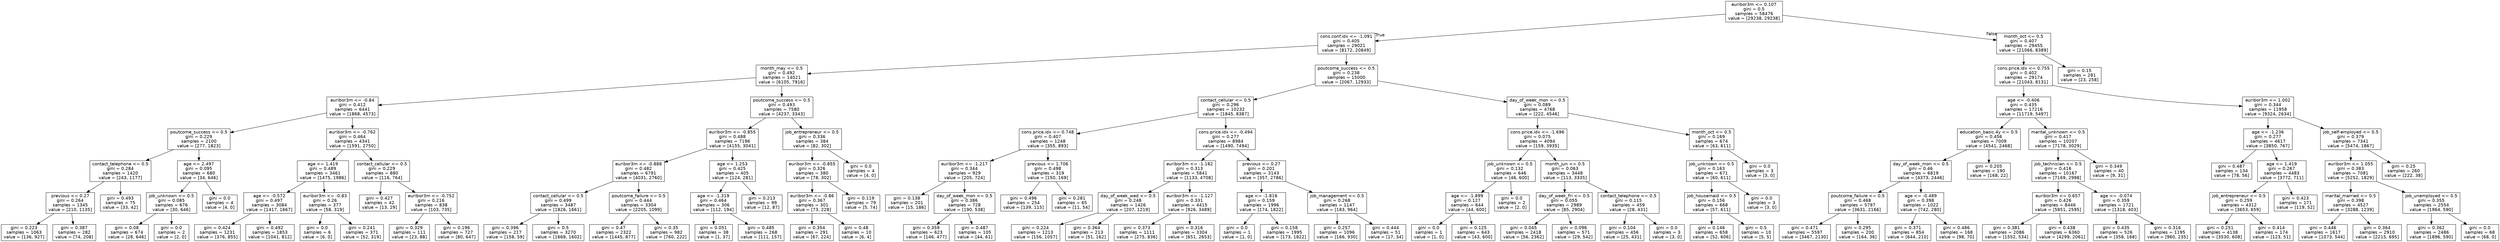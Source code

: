 digraph Tree {
node [shape=box, fontname="helvetica"] ;
edge [fontname="helvetica"] ;
0 [label="euribor3m <= 0.107\ngini = 0.5\nsamples = 58476\nvalue = [29238, 29238]"] ;
1 [label="cons.conf.idx <= -1.091\ngini = 0.405\nsamples = 29021\nvalue = [8172, 20849]"] ;
0 -> 1 [labeldistance=2.5, labelangle=45, headlabel="True"] ;
2 [label="month_may <= 0.5\ngini = 0.492\nsamples = 14021\nvalue = [6105, 7916]"] ;
1 -> 2 ;
3 [label="euribor3m <= -0.84\ngini = 0.412\nsamples = 6441\nvalue = [1868, 4573]"] ;
2 -> 3 ;
4 [label="poutcome_success <= 0.5\ngini = 0.229\nsamples = 2100\nvalue = [277, 1823]"] ;
3 -> 4 ;
5 [label="contact_telephone <= 0.5\ngini = 0.284\nsamples = 1420\nvalue = [243, 1177]"] ;
4 -> 5 ;
6 [label="previous <= 0.27\ngini = 0.264\nsamples = 1345\nvalue = [210, 1135]"] ;
5 -> 6 ;
7 [label="gini = 0.223\nsamples = 1063\nvalue = [136, 927]"] ;
6 -> 7 ;
8 [label="gini = 0.387\nsamples = 282\nvalue = [74, 208]"] ;
6 -> 8 ;
9 [label="gini = 0.493\nsamples = 75\nvalue = [33, 42]"] ;
5 -> 9 ;
10 [label="age <= 2.497\ngini = 0.095\nsamples = 680\nvalue = [34, 646]"] ;
4 -> 10 ;
11 [label="job_unknown <= 0.5\ngini = 0.085\nsamples = 676\nvalue = [30, 646]"] ;
10 -> 11 ;
12 [label="gini = 0.08\nsamples = 674\nvalue = [28, 646]"] ;
11 -> 12 ;
13 [label="gini = 0.0\nsamples = 2\nvalue = [2, 0]"] ;
11 -> 13 ;
14 [label="gini = 0.0\nsamples = 4\nvalue = [4, 0]"] ;
10 -> 14 ;
15 [label="euribor3m <= -0.762\ngini = 0.464\nsamples = 4341\nvalue = [1591, 2750]"] ;
3 -> 15 ;
16 [label="age <= 1.419\ngini = 0.489\nsamples = 3461\nvalue = [1475, 1986]"] ;
15 -> 16 ;
17 [label="age <= -0.572\ngini = 0.497\nsamples = 3084\nvalue = [1417, 1667]"] ;
16 -> 17 ;
18 [label="gini = 0.424\nsamples = 1231\nvalue = [376, 855]"] ;
17 -> 18 ;
19 [label="gini = 0.492\nsamples = 1853\nvalue = [1041, 812]"] ;
17 -> 19 ;
20 [label="euribor3m <= -0.83\ngini = 0.26\nsamples = 377\nvalue = [58, 319]"] ;
16 -> 20 ;
21 [label="gini = 0.0\nsamples = 6\nvalue = [6, 0]"] ;
20 -> 21 ;
22 [label="gini = 0.241\nsamples = 371\nvalue = [52, 319]"] ;
20 -> 22 ;
23 [label="contact_cellular <= 0.5\ngini = 0.229\nsamples = 880\nvalue = [116, 764]"] ;
15 -> 23 ;
24 [label="gini = 0.427\nsamples = 42\nvalue = [13, 29]"] ;
23 -> 24 ;
25 [label="euribor3m <= -0.752\ngini = 0.216\nsamples = 838\nvalue = [103, 735]"] ;
23 -> 25 ;
26 [label="gini = 0.329\nsamples = 111\nvalue = [23, 88]"] ;
25 -> 26 ;
27 [label="gini = 0.196\nsamples = 727\nvalue = [80, 647]"] ;
25 -> 27 ;
28 [label="poutcome_success <= 0.5\ngini = 0.493\nsamples = 7580\nvalue = [4237, 3343]"] ;
2 -> 28 ;
29 [label="euribor3m <= -0.855\ngini = 0.488\nsamples = 7196\nvalue = [4155, 3041]"] ;
28 -> 29 ;
30 [label="euribor3m <= -0.888\ngini = 0.482\nsamples = 6791\nvalue = [4031, 2760]"] ;
29 -> 30 ;
31 [label="contact_cellular <= 0.5\ngini = 0.499\nsamples = 3487\nvalue = [1826, 1661]"] ;
30 -> 31 ;
32 [label="gini = 0.396\nsamples = 217\nvalue = [158, 59]"] ;
31 -> 32 ;
33 [label="gini = 0.5\nsamples = 3270\nvalue = [1668, 1602]"] ;
31 -> 33 ;
34 [label="poutcome_failure <= 0.5\ngini = 0.444\nsamples = 3304\nvalue = [2205, 1099]"] ;
30 -> 34 ;
35 [label="gini = 0.47\nsamples = 2322\nvalue = [1445, 877]"] ;
34 -> 35 ;
36 [label="gini = 0.35\nsamples = 982\nvalue = [760, 222]"] ;
34 -> 36 ;
37 [label="age <= 1.253\ngini = 0.425\nsamples = 405\nvalue = [124, 281]"] ;
29 -> 37 ;
38 [label="age <= -1.319\ngini = 0.464\nsamples = 306\nvalue = [112, 194]"] ;
37 -> 38 ;
39 [label="gini = 0.051\nsamples = 38\nvalue = [1, 37]"] ;
38 -> 39 ;
40 [label="gini = 0.485\nsamples = 268\nvalue = [111, 157]"] ;
38 -> 40 ;
41 [label="gini = 0.213\nsamples = 99\nvalue = [12, 87]"] ;
37 -> 41 ;
42 [label="job_entrepreneur <= 0.5\ngini = 0.336\nsamples = 384\nvalue = [82, 302]"] ;
28 -> 42 ;
43 [label="euribor3m <= -0.855\ngini = 0.326\nsamples = 380\nvalue = [78, 302]"] ;
42 -> 43 ;
44 [label="euribor3m <= -0.86\ngini = 0.367\nsamples = 301\nvalue = [73, 228]"] ;
43 -> 44 ;
45 [label="gini = 0.354\nsamples = 291\nvalue = [67, 224]"] ;
44 -> 45 ;
46 [label="gini = 0.48\nsamples = 10\nvalue = [6, 4]"] ;
44 -> 46 ;
47 [label="gini = 0.119\nsamples = 79\nvalue = [5, 74]"] ;
43 -> 47 ;
48 [label="gini = 0.0\nsamples = 4\nvalue = [4, 0]"] ;
42 -> 48 ;
49 [label="poutcome_success <= 0.5\ngini = 0.238\nsamples = 15000\nvalue = [2067, 12933]"] ;
1 -> 49 ;
50 [label="contact_cellular <= 0.5\ngini = 0.296\nsamples = 10232\nvalue = [1845, 8387]"] ;
49 -> 50 ;
51 [label="cons.price.idx <= 0.748\ngini = 0.407\nsamples = 1248\nvalue = [355, 893]"] ;
50 -> 51 ;
52 [label="euribor3m <= -1.217\ngini = 0.344\nsamples = 929\nvalue = [205, 724]"] ;
51 -> 52 ;
53 [label="gini = 0.138\nsamples = 201\nvalue = [15, 186]"] ;
52 -> 53 ;
54 [label="day_of_week_mon <= 0.5\ngini = 0.386\nsamples = 728\nvalue = [190, 538]"] ;
52 -> 54 ;
55 [label="gini = 0.359\nsamples = 623\nvalue = [146, 477]"] ;
54 -> 55 ;
56 [label="gini = 0.487\nsamples = 105\nvalue = [44, 61]"] ;
54 -> 56 ;
57 [label="previous <= 1.706\ngini = 0.498\nsamples = 319\nvalue = [150, 169]"] ;
51 -> 57 ;
58 [label="gini = 0.496\nsamples = 254\nvalue = [139, 115]"] ;
57 -> 58 ;
59 [label="gini = 0.281\nsamples = 65\nvalue = [11, 54]"] ;
57 -> 59 ;
60 [label="cons.price.idx <= -0.494\ngini = 0.277\nsamples = 8984\nvalue = [1490, 7494]"] ;
50 -> 60 ;
61 [label="euribor3m <= -1.182\ngini = 0.313\nsamples = 5841\nvalue = [1133, 4708]"] ;
60 -> 61 ;
62 [label="day_of_week_wed <= 0.5\ngini = 0.248\nsamples = 1426\nvalue = [207, 1219]"] ;
61 -> 62 ;
63 [label="gini = 0.224\nsamples = 1213\nvalue = [156, 1057]"] ;
62 -> 63 ;
64 [label="gini = 0.364\nsamples = 213\nvalue = [51, 162]"] ;
62 -> 64 ;
65 [label="euribor3m <= -1.127\ngini = 0.331\nsamples = 4415\nvalue = [926, 3489]"] ;
61 -> 65 ;
66 [label="gini = 0.373\nsamples = 1111\nvalue = [275, 836]"] ;
65 -> 66 ;
67 [label="gini = 0.316\nsamples = 3304\nvalue = [651, 2653]"] ;
65 -> 67 ;
68 [label="previous <= 0.27\ngini = 0.201\nsamples = 3143\nvalue = [357, 2786]"] ;
60 -> 68 ;
69 [label="age <= -1.816\ngini = 0.159\nsamples = 1996\nvalue = [174, 1822]"] ;
68 -> 69 ;
70 [label="gini = 0.0\nsamples = 1\nvalue = [1, 0]"] ;
69 -> 70 ;
71 [label="gini = 0.158\nsamples = 1995\nvalue = [173, 1822]"] ;
69 -> 71 ;
72 [label="job_management <= 0.5\ngini = 0.268\nsamples = 1147\nvalue = [183, 964]"] ;
68 -> 72 ;
73 [label="gini = 0.257\nsamples = 1096\nvalue = [166, 930]"] ;
72 -> 73 ;
74 [label="gini = 0.444\nsamples = 51\nvalue = [17, 34]"] ;
72 -> 74 ;
75 [label="day_of_week_mon <= 0.5\ngini = 0.089\nsamples = 4768\nvalue = [222, 4546]"] ;
49 -> 75 ;
76 [label="cons.price.idx <= -1.696\ngini = 0.075\nsamples = 4094\nvalue = [159, 3935]"] ;
75 -> 76 ;
77 [label="job_unknown <= 0.5\ngini = 0.132\nsamples = 646\nvalue = [46, 600]"] ;
76 -> 77 ;
78 [label="age <= -1.899\ngini = 0.127\nsamples = 644\nvalue = [44, 600]"] ;
77 -> 78 ;
79 [label="gini = 0.0\nsamples = 1\nvalue = [1, 0]"] ;
78 -> 79 ;
80 [label="gini = 0.125\nsamples = 643\nvalue = [43, 600]"] ;
78 -> 80 ;
81 [label="gini = 0.0\nsamples = 2\nvalue = [2, 0]"] ;
77 -> 81 ;
82 [label="month_jun <= 0.5\ngini = 0.063\nsamples = 3448\nvalue = [113, 3335]"] ;
76 -> 82 ;
83 [label="day_of_week_fri <= 0.5\ngini = 0.055\nsamples = 2989\nvalue = [85, 2904]"] ;
82 -> 83 ;
84 [label="gini = 0.045\nsamples = 2418\nvalue = [56, 2362]"] ;
83 -> 84 ;
85 [label="gini = 0.096\nsamples = 571\nvalue = [29, 542]"] ;
83 -> 85 ;
86 [label="contact_telephone <= 0.5\ngini = 0.115\nsamples = 459\nvalue = [28, 431]"] ;
82 -> 86 ;
87 [label="gini = 0.104\nsamples = 456\nvalue = [25, 431]"] ;
86 -> 87 ;
88 [label="gini = 0.0\nsamples = 3\nvalue = [3, 0]"] ;
86 -> 88 ;
89 [label="month_oct <= 0.5\ngini = 0.169\nsamples = 674\nvalue = [63, 611]"] ;
75 -> 89 ;
90 [label="job_unknown <= 0.5\ngini = 0.163\nsamples = 671\nvalue = [60, 611]"] ;
89 -> 90 ;
91 [label="job_housemaid <= 0.5\ngini = 0.156\nsamples = 668\nvalue = [57, 611]"] ;
90 -> 91 ;
92 [label="gini = 0.146\nsamples = 658\nvalue = [52, 606]"] ;
91 -> 92 ;
93 [label="gini = 0.5\nsamples = 10\nvalue = [5, 5]"] ;
91 -> 93 ;
94 [label="gini = 0.0\nsamples = 3\nvalue = [3, 0]"] ;
90 -> 94 ;
95 [label="gini = 0.0\nsamples = 3\nvalue = [3, 0]"] ;
89 -> 95 ;
96 [label="month_oct <= 0.5\ngini = 0.407\nsamples = 29455\nvalue = [21066, 8389]"] ;
0 -> 96 [labeldistance=2.5, labelangle=-45, headlabel="False"] ;
97 [label="cons.price.idx <= 0.755\ngini = 0.402\nsamples = 29174\nvalue = [21043, 8131]"] ;
96 -> 97 ;
98 [label="age <= -0.406\ngini = 0.435\nsamples = 17216\nvalue = [11719, 5497]"] ;
97 -> 98 ;
99 [label="education_basic.4y <= 0.5\ngini = 0.456\nsamples = 7009\nvalue = [4541, 2468]"] ;
98 -> 99 ;
100 [label="day_of_week_mon <= 0.5\ngini = 0.46\nsamples = 6819\nvalue = [4373, 2446]"] ;
99 -> 100 ;
101 [label="poutcome_failure <= 0.5\ngini = 0.468\nsamples = 5797\nvalue = [3631, 2166]"] ;
100 -> 101 ;
102 [label="gini = 0.471\nsamples = 5597\nvalue = [3467, 2130]"] ;
101 -> 102 ;
103 [label="gini = 0.295\nsamples = 200\nvalue = [164, 36]"] ;
101 -> 103 ;
104 [label="age <= -0.489\ngini = 0.398\nsamples = 1022\nvalue = [742, 280]"] ;
100 -> 104 ;
105 [label="gini = 0.371\nsamples = 854\nvalue = [644, 210]"] ;
104 -> 105 ;
106 [label="gini = 0.486\nsamples = 168\nvalue = [98, 70]"] ;
104 -> 106 ;
107 [label="gini = 0.205\nsamples = 190\nvalue = [168, 22]"] ;
99 -> 107 ;
108 [label="marital_unknown <= 0.5\ngini = 0.417\nsamples = 10207\nvalue = [7178, 3029]"] ;
98 -> 108 ;
109 [label="job_technician <= 0.5\ngini = 0.416\nsamples = 10167\nvalue = [7169, 2998]"] ;
108 -> 109 ;
110 [label="euribor3m <= 0.657\ngini = 0.426\nsamples = 8446\nvalue = [5851, 2595]"] ;
109 -> 110 ;
111 [label="gini = 0.381\nsamples = 2086\nvalue = [1552, 534]"] ;
110 -> 111 ;
112 [label="gini = 0.438\nsamples = 6360\nvalue = [4299, 2061]"] ;
110 -> 112 ;
113 [label="age <= -0.074\ngini = 0.359\nsamples = 1721\nvalue = [1318, 403]"] ;
109 -> 113 ;
114 [label="gini = 0.435\nsamples = 526\nvalue = [358, 168]"] ;
113 -> 114 ;
115 [label="gini = 0.316\nsamples = 1195\nvalue = [960, 235]"] ;
113 -> 115 ;
116 [label="gini = 0.349\nsamples = 40\nvalue = [9, 31]"] ;
108 -> 116 ;
117 [label="euribor3m <= 1.002\ngini = 0.344\nsamples = 11958\nvalue = [9324, 2634]"] ;
97 -> 117 ;
118 [label="age <= -1.236\ngini = 0.277\nsamples = 4617\nvalue = [3850, 767]"] ;
117 -> 118 ;
119 [label="gini = 0.487\nsamples = 134\nvalue = [78, 56]"] ;
118 -> 119 ;
120 [label="age <= 1.419\ngini = 0.267\nsamples = 4483\nvalue = [3772, 711]"] ;
118 -> 120 ;
121 [label="job_entrepreneur <= 0.5\ngini = 0.259\nsamples = 4312\nvalue = [3653, 659]"] ;
120 -> 121 ;
122 [label="gini = 0.251\nsamples = 4138\nvalue = [3530, 608]"] ;
121 -> 122 ;
123 [label="gini = 0.414\nsamples = 174\nvalue = [123, 51]"] ;
121 -> 123 ;
124 [label="gini = 0.423\nsamples = 171\nvalue = [119, 52]"] ;
120 -> 124 ;
125 [label="job_self-employed <= 0.5\ngini = 0.379\nsamples = 7341\nvalue = [5474, 1867]"] ;
117 -> 125 ;
126 [label="euribor3m <= 1.055\ngini = 0.383\nsamples = 7081\nvalue = [5252, 1829]"] ;
125 -> 126 ;
127 [label="marital_married <= 0.5\ngini = 0.398\nsamples = 4527\nvalue = [3288, 1239]"] ;
126 -> 127 ;
128 [label="gini = 0.446\nsamples = 1617\nvalue = [1073, 544]"] ;
127 -> 128 ;
129 [label="gini = 0.364\nsamples = 2910\nvalue = [2215, 695]"] ;
127 -> 129 ;
130 [label="job_unemployed <= 0.5\ngini = 0.355\nsamples = 2554\nvalue = [1964, 590]"] ;
126 -> 130 ;
131 [label="gini = 0.362\nsamples = 2486\nvalue = [1896, 590]"] ;
130 -> 131 ;
132 [label="gini = 0.0\nsamples = 68\nvalue = [68, 0]"] ;
130 -> 132 ;
133 [label="gini = 0.25\nsamples = 260\nvalue = [222, 38]"] ;
125 -> 133 ;
134 [label="gini = 0.15\nsamples = 281\nvalue = [23, 258]"] ;
96 -> 134 ;
}